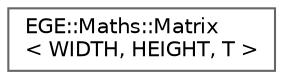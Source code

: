 digraph "Graphical Class Hierarchy"
{
 // LATEX_PDF_SIZE
  bgcolor="transparent";
  edge [fontname=Helvetica,fontsize=10,labelfontname=Helvetica,labelfontsize=10];
  node [fontname=Helvetica,fontsize=10,shape=box,height=0.2,width=0.4];
  rankdir="LR";
  Node0 [id="Node000000",label="EGE::Maths::Matrix\l\< WIDTH, HEIGHT, T \>",height=0.2,width=0.4,color="grey40", fillcolor="white", style="filled",URL="$classEGE_1_1Maths_1_1Matrix.html",tooltip="A class for representing a matrix."];
}
